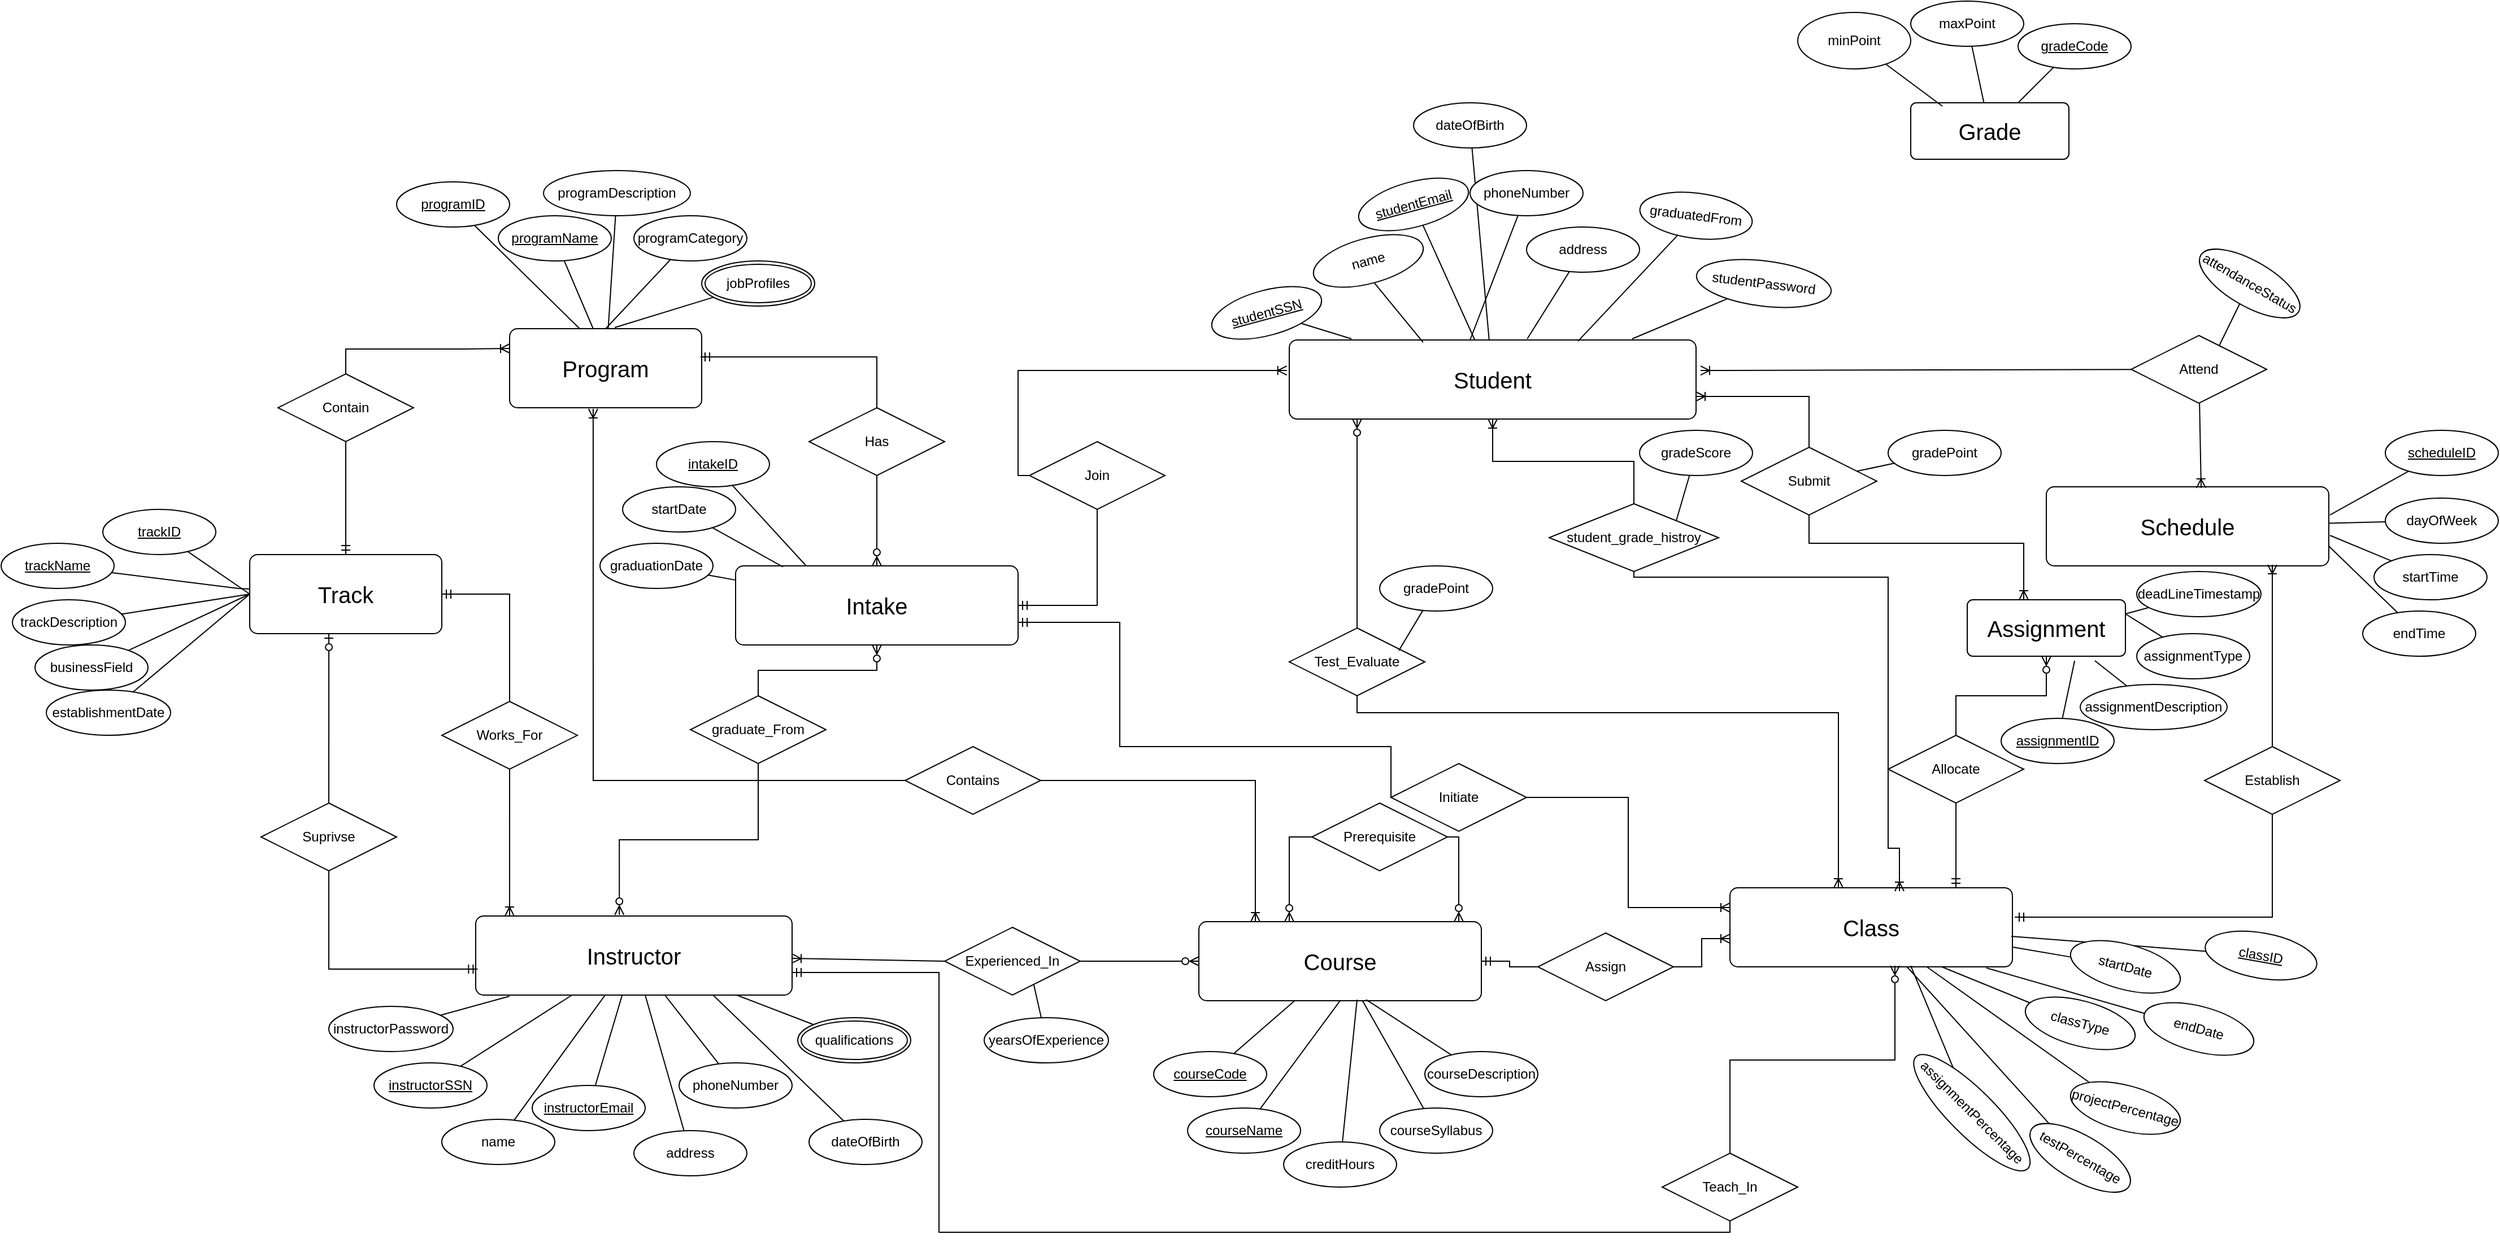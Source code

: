<mxfile version="23.0.2" type="device">
  <diagram name="Page-1" id="gCLiGtrC-dG6p1pqQanA">
    <mxGraphModel dx="1707" dy="1641" grid="1" gridSize="10" guides="1" tooltips="1" connect="1" arrows="1" fold="1" page="1" pageScale="1" pageWidth="827" pageHeight="1169" math="0" shadow="0">
      <root>
        <mxCell id="0" />
        <mxCell id="1" parent="0" />
        <mxCell id="qT0dpiHwQ6VjPCAu0W2Q-1" value="&lt;font style=&quot;font-size: 20px;&quot;&gt;Program&lt;/font&gt;" style="rounded=1;arcSize=10;whiteSpace=wrap;html=1;align=center;" parent="1" vertex="1">
          <mxGeometry x="80" y="-590" width="170" height="70" as="geometry" />
        </mxCell>
        <mxCell id="qT0dpiHwQ6VjPCAu0W2Q-2" value="&lt;font style=&quot;font-size: 20px;&quot;&gt;Track&lt;/font&gt;" style="rounded=1;arcSize=10;whiteSpace=wrap;html=1;align=center;" parent="1" vertex="1">
          <mxGeometry x="-150" y="-390" width="170" height="70" as="geometry" />
        </mxCell>
        <mxCell id="qT0dpiHwQ6VjPCAu0W2Q-16" style="rounded=0;orthogonalLoop=1;jettySize=auto;html=1;entryX=0;entryY=0.5;entryDx=0;entryDy=0;endArrow=none;endFill=0;" parent="1" source="qT0dpiHwQ6VjPCAu0W2Q-15" target="qT0dpiHwQ6VjPCAu0W2Q-2" edge="1">
          <mxGeometry relative="1" as="geometry" />
        </mxCell>
        <mxCell id="qT0dpiHwQ6VjPCAu0W2Q-15" value="trackID" style="ellipse;whiteSpace=wrap;html=1;align=center;fontStyle=4;" parent="1" vertex="1">
          <mxGeometry x="-280" y="-430" width="100" height="40" as="geometry" />
        </mxCell>
        <mxCell id="qT0dpiHwQ6VjPCAu0W2Q-18" value="" style="rounded=0;orthogonalLoop=1;jettySize=auto;html=1;endArrow=none;endFill=0;" parent="1" source="qT0dpiHwQ6VjPCAu0W2Q-17" target="qT0dpiHwQ6VjPCAu0W2Q-2" edge="1">
          <mxGeometry relative="1" as="geometry">
            <Array as="points">
              <mxPoint x="-160" y="-360" />
            </Array>
          </mxGeometry>
        </mxCell>
        <mxCell id="qT0dpiHwQ6VjPCAu0W2Q-17" value="trackName" style="ellipse;whiteSpace=wrap;html=1;align=center;fontStyle=4;" parent="1" vertex="1">
          <mxGeometry x="-370" y="-400" width="100" height="40" as="geometry" />
        </mxCell>
        <mxCell id="qT0dpiHwQ6VjPCAu0W2Q-21" style="rounded=0;orthogonalLoop=1;jettySize=auto;html=1;entryX=0;entryY=0.5;entryDx=0;entryDy=0;endArrow=none;endFill=0;" parent="1" source="qT0dpiHwQ6VjPCAu0W2Q-20" target="qT0dpiHwQ6VjPCAu0W2Q-2" edge="1">
          <mxGeometry relative="1" as="geometry" />
        </mxCell>
        <mxCell id="qT0dpiHwQ6VjPCAu0W2Q-20" value="trackDescription" style="ellipse;whiteSpace=wrap;html=1;align=center;" parent="1" vertex="1">
          <mxGeometry x="-360" y="-350" width="100" height="40" as="geometry" />
        </mxCell>
        <mxCell id="qT0dpiHwQ6VjPCAu0W2Q-25" style="edgeStyle=orthogonalEdgeStyle;rounded=0;orthogonalLoop=1;jettySize=auto;html=1;entryX=0;entryY=0.25;entryDx=0;entryDy=0;endArrow=ERoneToMany;endFill=0;" parent="1" source="qT0dpiHwQ6VjPCAu0W2Q-24" target="qT0dpiHwQ6VjPCAu0W2Q-1" edge="1">
          <mxGeometry relative="1" as="geometry">
            <Array as="points">
              <mxPoint x="-65" y="-572" />
              <mxPoint x="40" y="-572" />
            </Array>
          </mxGeometry>
        </mxCell>
        <mxCell id="qT0dpiHwQ6VjPCAu0W2Q-27" style="edgeStyle=orthogonalEdgeStyle;rounded=0;orthogonalLoop=1;jettySize=auto;html=1;entryX=0.5;entryY=0;entryDx=0;entryDy=0;endArrow=ERmandOne;endFill=0;" parent="1" source="qT0dpiHwQ6VjPCAu0W2Q-24" target="qT0dpiHwQ6VjPCAu0W2Q-2" edge="1">
          <mxGeometry relative="1" as="geometry">
            <mxPoint x="-60" y="-400" as="targetPoint" />
          </mxGeometry>
        </mxCell>
        <mxCell id="qT0dpiHwQ6VjPCAu0W2Q-24" value="Contain" style="shape=rhombus;perimeter=rhombusPerimeter;whiteSpace=wrap;html=1;align=center;" parent="1" vertex="1">
          <mxGeometry x="-125" y="-550" width="120" height="60" as="geometry" />
        </mxCell>
        <mxCell id="jqrT2KOwgC5lnNY_3PT0-52" style="edgeStyle=orthogonalEdgeStyle;rounded=0;orthogonalLoop=1;jettySize=auto;html=1;entryX=0;entryY=0.5;entryDx=0;entryDy=0;endArrow=none;endFill=0;startArrow=ERmandOne;startFill=0;" parent="1" source="qT0dpiHwQ6VjPCAu0W2Q-28" target="jqrT2KOwgC5lnNY_3PT0-45" edge="1">
          <mxGeometry relative="1" as="geometry">
            <Array as="points">
              <mxPoint x="620" y="-330" />
              <mxPoint x="620" y="-220" />
              <mxPoint x="860" y="-220" />
            </Array>
          </mxGeometry>
        </mxCell>
        <mxCell id="qT0dpiHwQ6VjPCAu0W2Q-28" value="&lt;font style=&quot;font-size: 20px;&quot;&gt;Intake&lt;/font&gt;" style="rounded=1;arcSize=10;whiteSpace=wrap;html=1;align=center;" parent="1" vertex="1">
          <mxGeometry x="280" y="-380" width="250" height="70" as="geometry" />
        </mxCell>
        <mxCell id="qT0dpiHwQ6VjPCAu0W2Q-30" style="rounded=0;orthogonalLoop=1;jettySize=auto;html=1;entryX=0;entryY=0.5;entryDx=0;entryDy=0;endArrow=none;endFill=0;" parent="1" source="qT0dpiHwQ6VjPCAu0W2Q-29" target="qT0dpiHwQ6VjPCAu0W2Q-2" edge="1">
          <mxGeometry relative="1" as="geometry" />
        </mxCell>
        <mxCell id="qT0dpiHwQ6VjPCAu0W2Q-29" value="businessField" style="ellipse;whiteSpace=wrap;html=1;align=center;" parent="1" vertex="1">
          <mxGeometry x="-340" y="-310" width="100" height="40" as="geometry" />
        </mxCell>
        <mxCell id="qT0dpiHwQ6VjPCAu0W2Q-31" value="programID" style="ellipse;whiteSpace=wrap;html=1;align=center;fontStyle=4;" parent="1" vertex="1">
          <mxGeometry x="-20" y="-720" width="100" height="40" as="geometry" />
        </mxCell>
        <mxCell id="qT0dpiHwQ6VjPCAu0W2Q-32" style="rounded=0;orthogonalLoop=1;jettySize=auto;html=1;entryX=0.365;entryY=0;entryDx=0;entryDy=0;entryPerimeter=0;endArrow=none;endFill=0;" parent="1" source="qT0dpiHwQ6VjPCAu0W2Q-31" target="qT0dpiHwQ6VjPCAu0W2Q-1" edge="1">
          <mxGeometry relative="1" as="geometry" />
        </mxCell>
        <mxCell id="qT0dpiHwQ6VjPCAu0W2Q-33" value="programName" style="ellipse;whiteSpace=wrap;html=1;align=center;fontStyle=4;" parent="1" vertex="1">
          <mxGeometry x="70" y="-690" width="100" height="40" as="geometry" />
        </mxCell>
        <mxCell id="qT0dpiHwQ6VjPCAu0W2Q-34" style="rounded=0;orthogonalLoop=1;jettySize=auto;html=1;entryX=0.435;entryY=0;entryDx=0;entryDy=0;entryPerimeter=0;endArrow=none;endFill=0;" parent="1" source="qT0dpiHwQ6VjPCAu0W2Q-33" target="qT0dpiHwQ6VjPCAu0W2Q-1" edge="1">
          <mxGeometry relative="1" as="geometry" />
        </mxCell>
        <mxCell id="qT0dpiHwQ6VjPCAu0W2Q-39" value="" style="rounded=0;orthogonalLoop=1;jettySize=auto;html=1;endArrow=none;endFill=0;" parent="1" source="qT0dpiHwQ6VjPCAu0W2Q-35" target="qT0dpiHwQ6VjPCAu0W2Q-1" edge="1">
          <mxGeometry relative="1" as="geometry" />
        </mxCell>
        <mxCell id="qT0dpiHwQ6VjPCAu0W2Q-35" value="programDescription" style="ellipse;whiteSpace=wrap;html=1;align=center;" parent="1" vertex="1">
          <mxGeometry x="110" y="-730" width="130" height="40" as="geometry" />
        </mxCell>
        <mxCell id="qT0dpiHwQ6VjPCAu0W2Q-38" style="rounded=0;orthogonalLoop=1;jettySize=auto;html=1;endArrow=none;endFill=0;entryX=0.547;entryY=-0.014;entryDx=0;entryDy=0;entryPerimeter=0;" parent="1" source="qT0dpiHwQ6VjPCAu0W2Q-37" target="qT0dpiHwQ6VjPCAu0W2Q-1" edge="1">
          <mxGeometry relative="1" as="geometry">
            <mxPoint x="210" y="-600" as="targetPoint" />
          </mxGeometry>
        </mxCell>
        <mxCell id="qT0dpiHwQ6VjPCAu0W2Q-37" value="jobProfiles" style="ellipse;shape=doubleEllipse;margin=3;whiteSpace=wrap;html=1;align=center;" parent="1" vertex="1">
          <mxGeometry x="250" y="-650" width="100" height="40" as="geometry" />
        </mxCell>
        <mxCell id="qT0dpiHwQ6VjPCAu0W2Q-42" value="" style="edgeStyle=orthogonalEdgeStyle;rounded=0;orthogonalLoop=1;jettySize=auto;html=1;endArrow=ERzeroToMany;endFill=0;" parent="1" source="qT0dpiHwQ6VjPCAu0W2Q-41" target="qT0dpiHwQ6VjPCAu0W2Q-28" edge="1">
          <mxGeometry relative="1" as="geometry" />
        </mxCell>
        <mxCell id="qT0dpiHwQ6VjPCAu0W2Q-41" value="Has" style="shape=rhombus;perimeter=rhombusPerimeter;whiteSpace=wrap;html=1;align=center;" parent="1" vertex="1">
          <mxGeometry x="345" y="-520" width="120" height="60" as="geometry" />
        </mxCell>
        <mxCell id="qT0dpiHwQ6VjPCAu0W2Q-43" style="edgeStyle=orthogonalEdgeStyle;rounded=0;orthogonalLoop=1;jettySize=auto;html=1;entryX=0.994;entryY=0.357;entryDx=0;entryDy=0;entryPerimeter=0;endArrow=ERmandOne;endFill=0;" parent="1" source="qT0dpiHwQ6VjPCAu0W2Q-41" target="qT0dpiHwQ6VjPCAu0W2Q-1" edge="1">
          <mxGeometry relative="1" as="geometry">
            <Array as="points">
              <mxPoint x="405" y="-565" />
            </Array>
          </mxGeometry>
        </mxCell>
        <mxCell id="qT0dpiHwQ6VjPCAu0W2Q-46" style="rounded=0;orthogonalLoop=1;jettySize=auto;html=1;entryX=0.25;entryY=0;entryDx=0;entryDy=0;endArrow=none;endFill=0;" parent="1" source="qT0dpiHwQ6VjPCAu0W2Q-44" target="qT0dpiHwQ6VjPCAu0W2Q-28" edge="1">
          <mxGeometry relative="1" as="geometry" />
        </mxCell>
        <mxCell id="qT0dpiHwQ6VjPCAu0W2Q-44" value="intakeID" style="ellipse;whiteSpace=wrap;html=1;align=center;fontStyle=4;" parent="1" vertex="1">
          <mxGeometry x="210" y="-490" width="100" height="40" as="geometry" />
        </mxCell>
        <mxCell id="qT0dpiHwQ6VjPCAu0W2Q-48" style="rounded=0;orthogonalLoop=1;jettySize=auto;html=1;entryX=0;entryY=0.5;entryDx=0;entryDy=0;endArrow=none;endFill=0;" parent="1" source="qT0dpiHwQ6VjPCAu0W2Q-47" target="qT0dpiHwQ6VjPCAu0W2Q-2" edge="1">
          <mxGeometry relative="1" as="geometry" />
        </mxCell>
        <mxCell id="qT0dpiHwQ6VjPCAu0W2Q-47" value="establishmentDate" style="ellipse;whiteSpace=wrap;html=1;align=center;" parent="1" vertex="1">
          <mxGeometry x="-330" y="-270" width="110" height="40" as="geometry" />
        </mxCell>
        <mxCell id="qT0dpiHwQ6VjPCAu0W2Q-52" style="rounded=0;orthogonalLoop=1;jettySize=auto;html=1;entryX=0.168;entryY=0.014;entryDx=0;entryDy=0;endArrow=none;endFill=0;entryPerimeter=0;" parent="1" source="qT0dpiHwQ6VjPCAu0W2Q-51" target="qT0dpiHwQ6VjPCAu0W2Q-28" edge="1">
          <mxGeometry relative="1" as="geometry" />
        </mxCell>
        <mxCell id="qT0dpiHwQ6VjPCAu0W2Q-51" value="startDate" style="ellipse;whiteSpace=wrap;html=1;align=center;" parent="1" vertex="1">
          <mxGeometry x="180" y="-450" width="100" height="40" as="geometry" />
        </mxCell>
        <mxCell id="jqrT2KOwgC5lnNY_3PT0-99" style="edgeStyle=orthogonalEdgeStyle;rounded=0;orthogonalLoop=1;jettySize=auto;html=1;exitX=0.5;exitY=1;exitDx=0;exitDy=0;endArrow=ERoneToMany;endFill=0;" parent="1" source="jqrT2KOwgC5lnNY_3PT0-100" edge="1">
          <mxGeometry relative="1" as="geometry">
            <mxPoint x="1270" y="-429.98" as="sourcePoint" />
            <mxPoint x="1420" y="-350" as="targetPoint" />
            <Array as="points">
              <mxPoint x="1230" y="-400" />
              <mxPoint x="1420" y="-400" />
            </Array>
          </mxGeometry>
        </mxCell>
        <mxCell id="cUoe-X10xUlnaE-VZoVE-8" style="edgeStyle=orthogonalEdgeStyle;rounded=0;orthogonalLoop=1;jettySize=auto;html=1;entryX=0.5;entryY=0;entryDx=0;entryDy=0;endArrow=none;endFill=0;startArrow=ERoneToMany;startFill=0;" parent="1" source="qT0dpiHwQ6VjPCAu0W2Q-54" target="cUoe-X10xUlnaE-VZoVE-7" edge="1">
          <mxGeometry relative="1" as="geometry" />
        </mxCell>
        <mxCell id="qT0dpiHwQ6VjPCAu0W2Q-54" value="&lt;font style=&quot;font-size: 20px;&quot;&gt;Student&lt;/font&gt;" style="rounded=1;arcSize=10;whiteSpace=wrap;html=1;align=center;" parent="1" vertex="1">
          <mxGeometry x="770" y="-580" width="360" height="70" as="geometry" />
        </mxCell>
        <mxCell id="qT0dpiHwQ6VjPCAu0W2Q-61" style="edgeStyle=orthogonalEdgeStyle;rounded=0;orthogonalLoop=1;jettySize=auto;html=1;entryX=1;entryY=0.5;entryDx=0;entryDy=0;endArrow=ERmandOne;endFill=0;" parent="1" source="qT0dpiHwQ6VjPCAu0W2Q-57" target="qT0dpiHwQ6VjPCAu0W2Q-28" edge="1">
          <mxGeometry relative="1" as="geometry">
            <Array as="points">
              <mxPoint x="530" y="-345" />
            </Array>
          </mxGeometry>
        </mxCell>
        <mxCell id="qT0dpiHwQ6VjPCAu0W2Q-57" value="Join" style="shape=rhombus;perimeter=rhombusPerimeter;whiteSpace=wrap;html=1;align=center;" parent="1" vertex="1">
          <mxGeometry x="540" y="-490" width="120" height="60" as="geometry" />
        </mxCell>
        <mxCell id="qT0dpiHwQ6VjPCAu0W2Q-60" style="edgeStyle=orthogonalEdgeStyle;rounded=0;orthogonalLoop=1;jettySize=auto;html=1;entryX=-0.006;entryY=0.386;entryDx=0;entryDy=0;entryPerimeter=0;endArrow=ERoneToMany;endFill=0;" parent="1" source="qT0dpiHwQ6VjPCAu0W2Q-57" target="qT0dpiHwQ6VjPCAu0W2Q-54" edge="1">
          <mxGeometry relative="1" as="geometry">
            <Array as="points">
              <mxPoint x="530" y="-553" />
            </Array>
          </mxGeometry>
        </mxCell>
        <mxCell id="qT0dpiHwQ6VjPCAu0W2Q-76" style="rounded=0;orthogonalLoop=1;jettySize=auto;html=1;endArrow=none;endFill=0;" parent="1" source="qT0dpiHwQ6VjPCAu0W2Q-63" target="qT0dpiHwQ6VjPCAu0W2Q-54" edge="1">
          <mxGeometry relative="1" as="geometry" />
        </mxCell>
        <mxCell id="qT0dpiHwQ6VjPCAu0W2Q-63" value="studentEmail" style="ellipse;whiteSpace=wrap;html=1;align=center;fontStyle=4;rotation=-15;" parent="1" vertex="1">
          <mxGeometry x="830" y="-720" width="100" height="40" as="geometry" />
        </mxCell>
        <mxCell id="qT0dpiHwQ6VjPCAu0W2Q-77" style="rounded=0;orthogonalLoop=1;jettySize=auto;html=1;endArrow=none;endFill=0;" parent="1" source="qT0dpiHwQ6VjPCAu0W2Q-65" target="qT0dpiHwQ6VjPCAu0W2Q-54" edge="1">
          <mxGeometry relative="1" as="geometry" />
        </mxCell>
        <mxCell id="qT0dpiHwQ6VjPCAu0W2Q-65" value="dateOfBirth" style="ellipse;whiteSpace=wrap;html=1;align=center;rotation=0;" parent="1" vertex="1">
          <mxGeometry x="880" y="-790" width="100" height="40" as="geometry" />
        </mxCell>
        <mxCell id="qT0dpiHwQ6VjPCAu0W2Q-68" value="graduatedFrom" style="ellipse;whiteSpace=wrap;html=1;align=center;rotation=7;" parent="1" vertex="1">
          <mxGeometry x="1080" y="-710" width="100" height="40" as="geometry" />
        </mxCell>
        <mxCell id="qT0dpiHwQ6VjPCAu0W2Q-78" style="rounded=0;orthogonalLoop=1;jettySize=auto;html=1;endArrow=none;endFill=0;" parent="1" source="qT0dpiHwQ6VjPCAu0W2Q-69" target="qT0dpiHwQ6VjPCAu0W2Q-54" edge="1">
          <mxGeometry relative="1" as="geometry">
            <Array as="points">
              <mxPoint x="930" y="-580" />
            </Array>
          </mxGeometry>
        </mxCell>
        <mxCell id="qT0dpiHwQ6VjPCAu0W2Q-69" value="phoneNumber" style="ellipse;whiteSpace=wrap;html=1;align=center;rotation=0;" parent="1" vertex="1">
          <mxGeometry x="930" y="-730" width="100" height="40" as="geometry" />
        </mxCell>
        <mxCell id="qT0dpiHwQ6VjPCAu0W2Q-71" value="" style="rounded=0;orthogonalLoop=1;jettySize=auto;html=1;endArrow=none;endFill=0;entryX=0.153;entryY=-0.014;entryDx=0;entryDy=0;entryPerimeter=0;" parent="1" source="qT0dpiHwQ6VjPCAu0W2Q-70" target="qT0dpiHwQ6VjPCAu0W2Q-54" edge="1">
          <mxGeometry relative="1" as="geometry" />
        </mxCell>
        <mxCell id="qT0dpiHwQ6VjPCAu0W2Q-70" value="studentSSN" style="ellipse;whiteSpace=wrap;html=1;align=center;fontStyle=4;rotation=-15;" parent="1" vertex="1">
          <mxGeometry x="700" y="-624" width="100" height="40" as="geometry" />
        </mxCell>
        <mxCell id="qT0dpiHwQ6VjPCAu0W2Q-74" style="rounded=0;orthogonalLoop=1;jettySize=auto;html=1;entryX=0.329;entryY=0.029;entryDx=0;entryDy=0;entryPerimeter=0;endArrow=none;endFill=0;exitX=0.5;exitY=1;exitDx=0;exitDy=0;" parent="1" source="qT0dpiHwQ6VjPCAu0W2Q-83" target="qT0dpiHwQ6VjPCAu0W2Q-54" edge="1">
          <mxGeometry relative="1" as="geometry">
            <mxPoint x="553.796" y="-713.33" as="sourcePoint" />
          </mxGeometry>
        </mxCell>
        <mxCell id="qT0dpiHwQ6VjPCAu0W2Q-79" style="rounded=0;orthogonalLoop=1;jettySize=auto;html=1;entryX=0.71;entryY=0.014;entryDx=0;entryDy=0;entryPerimeter=0;endArrow=none;endFill=0;" parent="1" source="qT0dpiHwQ6VjPCAu0W2Q-68" target="qT0dpiHwQ6VjPCAu0W2Q-54" edge="1">
          <mxGeometry relative="1" as="geometry" />
        </mxCell>
        <mxCell id="qT0dpiHwQ6VjPCAu0W2Q-80" value="address" style="ellipse;whiteSpace=wrap;html=1;align=center;rotation=0;" parent="1" vertex="1">
          <mxGeometry x="980" y="-680" width="100" height="40" as="geometry" />
        </mxCell>
        <mxCell id="qT0dpiHwQ6VjPCAu0W2Q-81" style="rounded=0;orthogonalLoop=1;jettySize=auto;html=1;entryX=0.585;entryY=-0.014;entryDx=0;entryDy=0;endArrow=none;endFill=0;entryPerimeter=0;" parent="1" source="qT0dpiHwQ6VjPCAu0W2Q-80" target="qT0dpiHwQ6VjPCAu0W2Q-54" edge="1">
          <mxGeometry relative="1" as="geometry" />
        </mxCell>
        <mxCell id="qT0dpiHwQ6VjPCAu0W2Q-83" value="name" style="ellipse;whiteSpace=wrap;html=1;align=center;rotation=-15;" parent="1" vertex="1">
          <mxGeometry x="790" y="-670" width="100" height="40" as="geometry" />
        </mxCell>
        <mxCell id="jqrT2KOwgC5lnNY_3PT0-93" style="edgeStyle=orthogonalEdgeStyle;rounded=0;orthogonalLoop=1;jettySize=auto;html=1;endArrow=none;endFill=0;startArrow=ERmandOne;startFill=0;" parent="1" source="qT0dpiHwQ6VjPCAu0W2Q-95" target="jqrT2KOwgC5lnNY_3PT0-47" edge="1">
          <mxGeometry relative="1" as="geometry">
            <Array as="points">
              <mxPoint x="460" y="-20" />
              <mxPoint x="460" y="210" />
              <mxPoint x="1160" y="210" />
            </Array>
          </mxGeometry>
        </mxCell>
        <mxCell id="qT0dpiHwQ6VjPCAu0W2Q-95" value="&lt;font style=&quot;font-size: 20px;&quot;&gt;Instructor&lt;/font&gt;" style="rounded=1;arcSize=10;whiteSpace=wrap;html=1;align=center;" parent="1" vertex="1">
          <mxGeometry x="50" y="-70" width="280" height="70" as="geometry" />
        </mxCell>
        <mxCell id="qT0dpiHwQ6VjPCAu0W2Q-96" value="Suprivse" style="shape=rhombus;perimeter=rhombusPerimeter;whiteSpace=wrap;html=1;align=center;" parent="1" vertex="1">
          <mxGeometry x="-140" y="-170" width="120" height="60" as="geometry" />
        </mxCell>
        <mxCell id="qT0dpiHwQ6VjPCAu0W2Q-97" style="edgeStyle=orthogonalEdgeStyle;rounded=0;orthogonalLoop=1;jettySize=auto;html=1;entryX=0.006;entryY=0.671;entryDx=0;entryDy=0;entryPerimeter=0;endArrow=ERmandOne;endFill=0;" parent="1" source="qT0dpiHwQ6VjPCAu0W2Q-96" target="qT0dpiHwQ6VjPCAu0W2Q-95" edge="1">
          <mxGeometry relative="1" as="geometry">
            <Array as="points">
              <mxPoint x="-80" y="-23" />
            </Array>
          </mxGeometry>
        </mxCell>
        <mxCell id="qT0dpiHwQ6VjPCAu0W2Q-98" style="rounded=0;orthogonalLoop=1;jettySize=auto;html=1;entryX=0.412;entryY=1;entryDx=0;entryDy=0;entryPerimeter=0;endArrow=ERzeroToOne;endFill=0;" parent="1" source="qT0dpiHwQ6VjPCAu0W2Q-96" target="qT0dpiHwQ6VjPCAu0W2Q-2" edge="1">
          <mxGeometry relative="1" as="geometry" />
        </mxCell>
        <mxCell id="qT0dpiHwQ6VjPCAu0W2Q-106" style="edgeStyle=orthogonalEdgeStyle;rounded=0;orthogonalLoop=1;jettySize=auto;html=1;entryX=1;entryY=0.5;entryDx=0;entryDy=0;endArrow=ERmandOne;endFill=0;" parent="1" source="qT0dpiHwQ6VjPCAu0W2Q-99" target="qT0dpiHwQ6VjPCAu0W2Q-2" edge="1">
          <mxGeometry relative="1" as="geometry" />
        </mxCell>
        <mxCell id="jqrT2KOwgC5lnNY_3PT0-26" style="rounded=0;orthogonalLoop=1;jettySize=auto;html=1;exitX=0.5;exitY=1;exitDx=0;exitDy=0;entryX=0.107;entryY=0;entryDx=0;entryDy=0;entryPerimeter=0;endArrow=ERoneToMany;endFill=0;" parent="1" source="qT0dpiHwQ6VjPCAu0W2Q-99" target="qT0dpiHwQ6VjPCAu0W2Q-95" edge="1">
          <mxGeometry relative="1" as="geometry" />
        </mxCell>
        <mxCell id="qT0dpiHwQ6VjPCAu0W2Q-99" value="Works_For" style="shape=rhombus;perimeter=rhombusPerimeter;whiteSpace=wrap;html=1;align=center;" parent="1" vertex="1">
          <mxGeometry x="20" y="-260" width="120" height="60" as="geometry" />
        </mxCell>
        <mxCell id="qT0dpiHwQ6VjPCAu0W2Q-100" value="studentPassword&lt;br&gt;" style="ellipse;whiteSpace=wrap;html=1;align=center;rotation=7;" parent="1" vertex="1">
          <mxGeometry x="1130" y="-650" width="120" height="40" as="geometry" />
        </mxCell>
        <mxCell id="qT0dpiHwQ6VjPCAu0W2Q-101" style="rounded=0;orthogonalLoop=1;jettySize=auto;html=1;entryX=0.843;entryY=-0.014;entryDx=0;entryDy=0;endArrow=none;endFill=0;entryPerimeter=0;" parent="1" source="qT0dpiHwQ6VjPCAu0W2Q-100" target="qT0dpiHwQ6VjPCAu0W2Q-54" edge="1">
          <mxGeometry relative="1" as="geometry">
            <mxPoint x="860" y="-580" as="targetPoint" />
          </mxGeometry>
        </mxCell>
        <mxCell id="qT0dpiHwQ6VjPCAu0W2Q-111" style="rounded=0;orthogonalLoop=1;jettySize=auto;html=1;endArrow=none;endFill=0;" parent="1" source="qT0dpiHwQ6VjPCAu0W2Q-110" target="qT0dpiHwQ6VjPCAu0W2Q-28" edge="1">
          <mxGeometry relative="1" as="geometry" />
        </mxCell>
        <mxCell id="qT0dpiHwQ6VjPCAu0W2Q-110" value="graduationDate" style="ellipse;whiteSpace=wrap;html=1;align=center;" parent="1" vertex="1">
          <mxGeometry x="160" y="-400" width="100" height="40" as="geometry" />
        </mxCell>
        <mxCell id="jqrT2KOwgC5lnNY_3PT0-3" style="rounded=0;orthogonalLoop=1;jettySize=auto;html=1;endArrow=none;endFill=0;" parent="1" source="qT0dpiHwQ6VjPCAu0W2Q-112" target="qT0dpiHwQ6VjPCAu0W2Q-95" edge="1">
          <mxGeometry relative="1" as="geometry" />
        </mxCell>
        <mxCell id="qT0dpiHwQ6VjPCAu0W2Q-112" value="instructorSSN" style="ellipse;whiteSpace=wrap;html=1;align=center;fontStyle=4;" parent="1" vertex="1">
          <mxGeometry x="-40" y="60" width="100" height="40" as="geometry" />
        </mxCell>
        <mxCell id="jqrT2KOwgC5lnNY_3PT0-5" style="rounded=0;orthogonalLoop=1;jettySize=auto;html=1;endArrow=none;endFill=0;" parent="1" source="qT0dpiHwQ6VjPCAu0W2Q-114" target="qT0dpiHwQ6VjPCAu0W2Q-95" edge="1">
          <mxGeometry relative="1" as="geometry" />
        </mxCell>
        <mxCell id="qT0dpiHwQ6VjPCAu0W2Q-114" value="instructorEmail" style="ellipse;whiteSpace=wrap;html=1;align=center;fontStyle=4;" parent="1" vertex="1">
          <mxGeometry x="100" y="80" width="100" height="40" as="geometry" />
        </mxCell>
        <mxCell id="jqrT2KOwgC5lnNY_3PT0-4" style="rounded=0;orthogonalLoop=1;jettySize=auto;html=1;startArrow=none;startFill=0;endArrow=none;endFill=0;" parent="1" source="qT0dpiHwQ6VjPCAu0W2Q-115" target="qT0dpiHwQ6VjPCAu0W2Q-95" edge="1">
          <mxGeometry relative="1" as="geometry" />
        </mxCell>
        <mxCell id="qT0dpiHwQ6VjPCAu0W2Q-115" value="name" style="ellipse;whiteSpace=wrap;html=1;align=center;" parent="1" vertex="1">
          <mxGeometry x="20" y="110" width="100" height="40" as="geometry" />
        </mxCell>
        <mxCell id="jqrT2KOwgC5lnNY_3PT0-8" style="rounded=0;orthogonalLoop=1;jettySize=auto;html=1;entryX=0.75;entryY=1;entryDx=0;entryDy=0;endArrow=none;endFill=0;" parent="1" source="qT0dpiHwQ6VjPCAu0W2Q-116" target="qT0dpiHwQ6VjPCAu0W2Q-95" edge="1">
          <mxGeometry relative="1" as="geometry" />
        </mxCell>
        <mxCell id="qT0dpiHwQ6VjPCAu0W2Q-116" value="dateOfBirth" style="ellipse;whiteSpace=wrap;html=1;align=center;rotation=0;" parent="1" vertex="1">
          <mxGeometry x="345" y="110" width="100" height="40" as="geometry" />
        </mxCell>
        <mxCell id="jqrT2KOwgC5lnNY_3PT0-7" style="rounded=0;orthogonalLoop=1;jettySize=auto;html=1;endArrow=none;endFill=0;" parent="1" source="qT0dpiHwQ6VjPCAu0W2Q-117" target="qT0dpiHwQ6VjPCAu0W2Q-95" edge="1">
          <mxGeometry relative="1" as="geometry" />
        </mxCell>
        <mxCell id="qT0dpiHwQ6VjPCAu0W2Q-117" value="phoneNumber" style="ellipse;whiteSpace=wrap;html=1;align=center;rotation=0;" parent="1" vertex="1">
          <mxGeometry x="230" y="60" width="100" height="40" as="geometry" />
        </mxCell>
        <mxCell id="jqrT2KOwgC5lnNY_3PT0-6" style="rounded=0;orthogonalLoop=1;jettySize=auto;html=1;endArrow=none;endFill=0;" parent="1" source="qT0dpiHwQ6VjPCAu0W2Q-119" target="qT0dpiHwQ6VjPCAu0W2Q-95" edge="1">
          <mxGeometry relative="1" as="geometry" />
        </mxCell>
        <mxCell id="qT0dpiHwQ6VjPCAu0W2Q-119" value="address" style="ellipse;whiteSpace=wrap;html=1;align=center;rotation=0;" parent="1" vertex="1">
          <mxGeometry x="190" y="120" width="100" height="40" as="geometry" />
        </mxCell>
        <mxCell id="jqrT2KOwgC5lnNY_3PT0-1" value="yearsOfExperience" style="ellipse;whiteSpace=wrap;html=1;align=center;rotation=0;" parent="1" vertex="1">
          <mxGeometry x="500" y="20" width="110" height="40" as="geometry" />
        </mxCell>
        <mxCell id="jqrT2KOwgC5lnNY_3PT0-9" style="rounded=0;orthogonalLoop=1;jettySize=auto;html=1;entryX=0.658;entryY=0.85;entryDx=0;entryDy=0;entryPerimeter=0;endArrow=none;endFill=0;" parent="1" source="jqrT2KOwgC5lnNY_3PT0-1" target="jqrT2KOwgC5lnNY_3PT0-23" edge="1">
          <mxGeometry relative="1" as="geometry">
            <Array as="points" />
          </mxGeometry>
        </mxCell>
        <mxCell id="jqrT2KOwgC5lnNY_3PT0-91" style="edgeStyle=orthogonalEdgeStyle;rounded=0;orthogonalLoop=1;jettySize=auto;html=1;entryX=0;entryY=0.5;entryDx=0;entryDy=0;endArrow=none;endFill=0;startArrow=ERmandOne;startFill=0;" parent="1" source="jqrT2KOwgC5lnNY_3PT0-22" target="jqrT2KOwgC5lnNY_3PT0-46" edge="1">
          <mxGeometry relative="1" as="geometry" />
        </mxCell>
        <mxCell id="jqrT2KOwgC5lnNY_3PT0-136" style="edgeStyle=orthogonalEdgeStyle;rounded=0;orthogonalLoop=1;jettySize=auto;html=1;entryX=1;entryY=0.5;entryDx=0;entryDy=0;endArrow=none;endFill=0;startArrow=ERzeroToMany;startFill=0;" parent="1" source="jqrT2KOwgC5lnNY_3PT0-22" target="jqrT2KOwgC5lnNY_3PT0-130" edge="1">
          <mxGeometry relative="1" as="geometry">
            <Array as="points">
              <mxPoint x="920" y="-140" />
            </Array>
          </mxGeometry>
        </mxCell>
        <mxCell id="jqrT2KOwgC5lnNY_3PT0-22" value="&lt;font style=&quot;font-size: 20px;&quot;&gt;Course&lt;/font&gt;" style="rounded=1;arcSize=10;whiteSpace=wrap;html=1;align=center;" parent="1" vertex="1">
          <mxGeometry x="690" y="-65" width="250" height="70" as="geometry" />
        </mxCell>
        <mxCell id="jqrT2KOwgC5lnNY_3PT0-25" style="rounded=0;orthogonalLoop=1;jettySize=auto;html=1;entryX=0;entryY=0.5;entryDx=0;entryDy=0;endArrow=ERzeroToMany;endFill=0;" parent="1" source="jqrT2KOwgC5lnNY_3PT0-23" target="jqrT2KOwgC5lnNY_3PT0-22" edge="1">
          <mxGeometry relative="1" as="geometry" />
        </mxCell>
        <mxCell id="jqrT2KOwgC5lnNY_3PT0-23" value="Experienced_In" style="shape=rhombus;perimeter=rhombusPerimeter;whiteSpace=wrap;html=1;align=center;" parent="1" vertex="1">
          <mxGeometry x="465" y="-60" width="120" height="60" as="geometry" />
        </mxCell>
        <mxCell id="jqrT2KOwgC5lnNY_3PT0-24" style="rounded=0;orthogonalLoop=1;jettySize=auto;html=1;entryX=0;entryY=0.5;entryDx=0;entryDy=0;endArrow=none;endFill=0;startArrow=ERoneToMany;startFill=0;" parent="1" source="qT0dpiHwQ6VjPCAu0W2Q-95" target="jqrT2KOwgC5lnNY_3PT0-23" edge="1">
          <mxGeometry relative="1" as="geometry" />
        </mxCell>
        <mxCell id="jqrT2KOwgC5lnNY_3PT0-28" style="rounded=0;orthogonalLoop=1;jettySize=auto;html=1;endArrow=none;endFill=0;" parent="1" source="jqrT2KOwgC5lnNY_3PT0-27" target="qT0dpiHwQ6VjPCAu0W2Q-95" edge="1">
          <mxGeometry relative="1" as="geometry" />
        </mxCell>
        <mxCell id="jqrT2KOwgC5lnNY_3PT0-27" value="qualifications" style="ellipse;shape=doubleEllipse;margin=3;whiteSpace=wrap;html=1;align=center;" parent="1" vertex="1">
          <mxGeometry x="335" y="20" width="100" height="40" as="geometry" />
        </mxCell>
        <mxCell id="jqrT2KOwgC5lnNY_3PT0-36" style="rounded=0;orthogonalLoop=1;jettySize=auto;html=1;endArrow=none;endFill=0;" parent="1" source="jqrT2KOwgC5lnNY_3PT0-29" target="jqrT2KOwgC5lnNY_3PT0-22" edge="1">
          <mxGeometry relative="1" as="geometry" />
        </mxCell>
        <mxCell id="jqrT2KOwgC5lnNY_3PT0-29" value="courseCode" style="ellipse;whiteSpace=wrap;html=1;align=center;fontStyle=4;" parent="1" vertex="1">
          <mxGeometry x="650" y="50" width="100" height="40" as="geometry" />
        </mxCell>
        <mxCell id="jqrT2KOwgC5lnNY_3PT0-37" style="rounded=0;orthogonalLoop=1;jettySize=auto;html=1;entryX=0.5;entryY=1;entryDx=0;entryDy=0;endArrow=none;endFill=0;" parent="1" source="jqrT2KOwgC5lnNY_3PT0-30" target="jqrT2KOwgC5lnNY_3PT0-22" edge="1">
          <mxGeometry relative="1" as="geometry" />
        </mxCell>
        <mxCell id="jqrT2KOwgC5lnNY_3PT0-30" value="courseName" style="ellipse;whiteSpace=wrap;html=1;align=center;fontStyle=4;" parent="1" vertex="1">
          <mxGeometry x="680" y="100" width="100" height="40" as="geometry" />
        </mxCell>
        <mxCell id="jqrT2KOwgC5lnNY_3PT0-32" value="creditHours" style="ellipse;whiteSpace=wrap;html=1;align=center;" parent="1" vertex="1">
          <mxGeometry x="765" y="130" width="100" height="40" as="geometry" />
        </mxCell>
        <mxCell id="jqrT2KOwgC5lnNY_3PT0-39" style="rounded=0;orthogonalLoop=1;jettySize=auto;html=1;endArrow=none;endFill=0;" parent="1" source="jqrT2KOwgC5lnNY_3PT0-33" target="jqrT2KOwgC5lnNY_3PT0-22" edge="1">
          <mxGeometry relative="1" as="geometry" />
        </mxCell>
        <mxCell id="jqrT2KOwgC5lnNY_3PT0-33" value="courseSyllabus" style="ellipse;whiteSpace=wrap;html=1;align=center;" parent="1" vertex="1">
          <mxGeometry x="850" y="100" width="100" height="40" as="geometry" />
        </mxCell>
        <mxCell id="jqrT2KOwgC5lnNY_3PT0-34" value="courseDescription" style="ellipse;whiteSpace=wrap;html=1;align=center;" parent="1" vertex="1">
          <mxGeometry x="890" y="50" width="100" height="40" as="geometry" />
        </mxCell>
        <mxCell id="jqrT2KOwgC5lnNY_3PT0-38" style="rounded=0;orthogonalLoop=1;jettySize=auto;html=1;entryX=0.56;entryY=0.986;entryDx=0;entryDy=0;entryPerimeter=0;endArrow=none;endFill=0;" parent="1" source="jqrT2KOwgC5lnNY_3PT0-32" target="jqrT2KOwgC5lnNY_3PT0-22" edge="1">
          <mxGeometry relative="1" as="geometry" />
        </mxCell>
        <mxCell id="jqrT2KOwgC5lnNY_3PT0-40" style="rounded=0;orthogonalLoop=1;jettySize=auto;html=1;entryX=0.592;entryY=0.986;entryDx=0;entryDy=0;entryPerimeter=0;endArrow=none;endFill=0;" parent="1" source="jqrT2KOwgC5lnNY_3PT0-34" target="jqrT2KOwgC5lnNY_3PT0-22" edge="1">
          <mxGeometry relative="1" as="geometry" />
        </mxCell>
        <mxCell id="cAhNPsWoJ3iRB7GT_abN-4" style="rounded=0;orthogonalLoop=1;jettySize=auto;html=1;endArrow=none;endFill=0;" parent="1" source="jqrT2KOwgC5lnNY_3PT0-41" target="cAhNPsWoJ3iRB7GT_abN-3" edge="1">
          <mxGeometry relative="1" as="geometry" />
        </mxCell>
        <mxCell id="jqrT2KOwgC5lnNY_3PT0-41" value="&lt;font style=&quot;font-size: 20px;&quot;&gt;Class&lt;/font&gt;" style="rounded=1;arcSize=10;whiteSpace=wrap;html=1;align=center;" parent="1" vertex="1">
          <mxGeometry x="1160" y="-95" width="250" height="70" as="geometry" />
        </mxCell>
        <mxCell id="jqrT2KOwgC5lnNY_3PT0-43" style="edgeStyle=orthogonalEdgeStyle;rounded=0;orthogonalLoop=1;jettySize=auto;html=1;endArrow=ERoneToMany;endFill=0;" parent="1" source="jqrT2KOwgC5lnNY_3PT0-42" target="jqrT2KOwgC5lnNY_3PT0-22" edge="1">
          <mxGeometry relative="1" as="geometry">
            <Array as="points">
              <mxPoint x="740" y="-190" />
            </Array>
          </mxGeometry>
        </mxCell>
        <mxCell id="jqrT2KOwgC5lnNY_3PT0-42" value="Contains" style="shape=rhombus;perimeter=rhombusPerimeter;whiteSpace=wrap;html=1;align=center;" parent="1" vertex="1">
          <mxGeometry x="430" y="-220" width="120" height="60" as="geometry" />
        </mxCell>
        <mxCell id="jqrT2KOwgC5lnNY_3PT0-44" style="edgeStyle=orthogonalEdgeStyle;rounded=0;orthogonalLoop=1;jettySize=auto;html=1;entryX=0.435;entryY=1.014;entryDx=0;entryDy=0;entryPerimeter=0;endArrow=ERoneToMany;endFill=0;" parent="1" source="jqrT2KOwgC5lnNY_3PT0-42" target="qT0dpiHwQ6VjPCAu0W2Q-1" edge="1">
          <mxGeometry relative="1" as="geometry" />
        </mxCell>
        <mxCell id="jqrT2KOwgC5lnNY_3PT0-53" style="rounded=0;orthogonalLoop=1;jettySize=auto;html=1;entryX=0;entryY=0.25;entryDx=0;entryDy=0;endArrow=ERoneToMany;endFill=0;edgeStyle=orthogonalEdgeStyle;" parent="1" source="jqrT2KOwgC5lnNY_3PT0-45" target="jqrT2KOwgC5lnNY_3PT0-41" edge="1">
          <mxGeometry relative="1" as="geometry" />
        </mxCell>
        <mxCell id="jqrT2KOwgC5lnNY_3PT0-45" value="Initiate" style="shape=rhombus;perimeter=rhombusPerimeter;whiteSpace=wrap;html=1;align=center;" parent="1" vertex="1">
          <mxGeometry x="860" y="-205" width="120" height="60" as="geometry" />
        </mxCell>
        <mxCell id="jqrT2KOwgC5lnNY_3PT0-46" value="Assign" style="shape=rhombus;perimeter=rhombusPerimeter;whiteSpace=wrap;html=1;align=center;" parent="1" vertex="1">
          <mxGeometry x="990" y="-55" width="120" height="60" as="geometry" />
        </mxCell>
        <mxCell id="jqrT2KOwgC5lnNY_3PT0-47" value="Teach_In" style="shape=rhombus;perimeter=rhombusPerimeter;whiteSpace=wrap;html=1;align=center;" parent="1" vertex="1">
          <mxGeometry x="1100" y="140" width="120" height="60" as="geometry" />
        </mxCell>
        <mxCell id="jqrT2KOwgC5lnNY_3PT0-54" value="classID" style="ellipse;whiteSpace=wrap;html=1;align=center;fontStyle=4;rotation=10;" parent="1" vertex="1">
          <mxGeometry x="1580" y="-55" width="100" height="40" as="geometry" />
        </mxCell>
        <mxCell id="jqrT2KOwgC5lnNY_3PT0-55" style="rounded=0;orthogonalLoop=1;jettySize=auto;html=1;entryX=0.996;entryY=0.614;entryDx=0;entryDy=0;entryPerimeter=0;endArrow=none;endFill=0;" parent="1" source="jqrT2KOwgC5lnNY_3PT0-54" target="jqrT2KOwgC5lnNY_3PT0-41" edge="1">
          <mxGeometry relative="1" as="geometry" />
        </mxCell>
        <mxCell id="jqrT2KOwgC5lnNY_3PT0-57" style="rounded=0;orthogonalLoop=1;jettySize=auto;html=1;entryX=1;entryY=0.75;entryDx=0;entryDy=0;endArrow=none;endFill=0;" parent="1" source="jqrT2KOwgC5lnNY_3PT0-56" target="jqrT2KOwgC5lnNY_3PT0-41" edge="1">
          <mxGeometry relative="1" as="geometry" />
        </mxCell>
        <mxCell id="jqrT2KOwgC5lnNY_3PT0-56" value="startDate" style="ellipse;whiteSpace=wrap;html=1;align=center;rotation=15;" parent="1" vertex="1">
          <mxGeometry x="1460" y="-45" width="100" height="40" as="geometry" />
        </mxCell>
        <mxCell id="jqrT2KOwgC5lnNY_3PT0-62" style="rounded=0;orthogonalLoop=1;jettySize=auto;html=1;entryX=0.908;entryY=1.014;entryDx=0;entryDy=0;endArrow=none;endFill=0;entryPerimeter=0;" parent="1" source="jqrT2KOwgC5lnNY_3PT0-58" target="jqrT2KOwgC5lnNY_3PT0-41" edge="1">
          <mxGeometry relative="1" as="geometry">
            <mxPoint x="1200" y="-250" as="targetPoint" />
          </mxGeometry>
        </mxCell>
        <mxCell id="jqrT2KOwgC5lnNY_3PT0-58" value="endDate" style="ellipse;whiteSpace=wrap;html=1;align=center;rotation=15;" parent="1" vertex="1">
          <mxGeometry x="1525" y="10" width="100" height="40" as="geometry" />
        </mxCell>
        <mxCell id="jqrT2KOwgC5lnNY_3PT0-59" value="classType" style="ellipse;whiteSpace=wrap;html=1;align=center;rotation=15;" parent="1" vertex="1">
          <mxGeometry x="1420" y="5" width="100" height="40" as="geometry" />
        </mxCell>
        <mxCell id="jqrT2KOwgC5lnNY_3PT0-64" style="rounded=0;orthogonalLoop=1;jettySize=auto;html=1;endArrow=none;endFill=0;" parent="1" source="jqrT2KOwgC5lnNY_3PT0-60" target="jqrT2KOwgC5lnNY_3PT0-41" edge="1">
          <mxGeometry relative="1" as="geometry" />
        </mxCell>
        <mxCell id="jqrT2KOwgC5lnNY_3PT0-60" value="projectPercentage" style="ellipse;whiteSpace=wrap;html=1;align=center;rotation=15;" parent="1" vertex="1">
          <mxGeometry x="1460" y="80" width="100" height="40" as="geometry" />
        </mxCell>
        <mxCell id="jqrT2KOwgC5lnNY_3PT0-63" style="rounded=0;orthogonalLoop=1;jettySize=auto;html=1;entryX=0.75;entryY=1;entryDx=0;entryDy=0;endArrow=none;endFill=0;" parent="1" source="jqrT2KOwgC5lnNY_3PT0-59" target="jqrT2KOwgC5lnNY_3PT0-41" edge="1">
          <mxGeometry relative="1" as="geometry" />
        </mxCell>
        <mxCell id="jqrT2KOwgC5lnNY_3PT0-66" value="&lt;font style=&quot;font-size: 20px;&quot;&gt;Schedule&lt;/font&gt;" style="rounded=1;arcSize=10;whiteSpace=wrap;html=1;align=center;" parent="1" vertex="1">
          <mxGeometry x="1440" y="-450" width="250" height="70" as="geometry" />
        </mxCell>
        <mxCell id="jqrT2KOwgC5lnNY_3PT0-67" value="Establish" style="shape=rhombus;perimeter=rhombusPerimeter;whiteSpace=wrap;html=1;align=center;" parent="1" vertex="1">
          <mxGeometry x="1580" y="-220" width="120" height="60" as="geometry" />
        </mxCell>
        <mxCell id="jqrT2KOwgC5lnNY_3PT0-69" style="edgeStyle=orthogonalEdgeStyle;rounded=0;orthogonalLoop=1;jettySize=auto;html=1;endArrow=ERmandOne;endFill=0;entryX=1.008;entryY=0.371;entryDx=0;entryDy=0;entryPerimeter=0;" parent="1" source="jqrT2KOwgC5lnNY_3PT0-67" target="jqrT2KOwgC5lnNY_3PT0-41" edge="1">
          <mxGeometry relative="1" as="geometry">
            <mxPoint x="1090" y="-330" as="targetPoint" />
            <Array as="points">
              <mxPoint x="1640" y="-69" />
            </Array>
          </mxGeometry>
        </mxCell>
        <mxCell id="jqrT2KOwgC5lnNY_3PT0-70" value="Attend" style="shape=rhombus;perimeter=rhombusPerimeter;whiteSpace=wrap;html=1;align=center;" parent="1" vertex="1">
          <mxGeometry x="1515" y="-584" width="120" height="60" as="geometry" />
        </mxCell>
        <mxCell id="jqrT2KOwgC5lnNY_3PT0-71" value="scheduleID" style="ellipse;whiteSpace=wrap;html=1;align=center;fontStyle=4;rotation=0;" parent="1" vertex="1">
          <mxGeometry x="1740" y="-500" width="100" height="40" as="geometry" />
        </mxCell>
        <mxCell id="jqrT2KOwgC5lnNY_3PT0-76" style="rounded=0;orthogonalLoop=1;jettySize=auto;html=1;endArrow=none;endFill=0;" parent="1" source="jqrT2KOwgC5lnNY_3PT0-72" target="jqrT2KOwgC5lnNY_3PT0-66" edge="1">
          <mxGeometry relative="1" as="geometry" />
        </mxCell>
        <mxCell id="jqrT2KOwgC5lnNY_3PT0-72" value="dayOfWeek" style="ellipse;whiteSpace=wrap;html=1;align=center;rotation=0;" parent="1" vertex="1">
          <mxGeometry x="1740" y="-440" width="100" height="40" as="geometry" />
        </mxCell>
        <mxCell id="jqrT2KOwgC5lnNY_3PT0-73" value="startTime" style="ellipse;whiteSpace=wrap;html=1;align=center;rotation=0;" parent="1" vertex="1">
          <mxGeometry x="1730" y="-390" width="100" height="40" as="geometry" />
        </mxCell>
        <mxCell id="jqrT2KOwgC5lnNY_3PT0-78" style="rounded=0;orthogonalLoop=1;jettySize=auto;html=1;entryX=1;entryY=0.75;entryDx=0;entryDy=0;endArrow=none;endFill=0;" parent="1" source="jqrT2KOwgC5lnNY_3PT0-74" target="jqrT2KOwgC5lnNY_3PT0-66" edge="1">
          <mxGeometry relative="1" as="geometry" />
        </mxCell>
        <mxCell id="jqrT2KOwgC5lnNY_3PT0-74" value="endTime" style="ellipse;whiteSpace=wrap;html=1;align=center;rotation=0;" parent="1" vertex="1">
          <mxGeometry x="1720" y="-340" width="100" height="40" as="geometry" />
        </mxCell>
        <mxCell id="jqrT2KOwgC5lnNY_3PT0-75" style="rounded=0;orthogonalLoop=1;jettySize=auto;html=1;entryX=1.004;entryY=0.357;entryDx=0;entryDy=0;entryPerimeter=0;endArrow=none;endFill=0;" parent="1" source="jqrT2KOwgC5lnNY_3PT0-71" target="jqrT2KOwgC5lnNY_3PT0-66" edge="1">
          <mxGeometry relative="1" as="geometry" />
        </mxCell>
        <mxCell id="jqrT2KOwgC5lnNY_3PT0-77" style="rounded=0;orthogonalLoop=1;jettySize=auto;html=1;entryX=1.004;entryY=0.614;entryDx=0;entryDy=0;entryPerimeter=0;endArrow=none;endFill=0;" parent="1" source="jqrT2KOwgC5lnNY_3PT0-73" target="jqrT2KOwgC5lnNY_3PT0-66" edge="1">
          <mxGeometry relative="1" as="geometry" />
        </mxCell>
        <mxCell id="jqrT2KOwgC5lnNY_3PT0-80" style="rounded=0;orthogonalLoop=1;jettySize=auto;html=1;endArrow=none;endFill=0;entryX=0.5;entryY=0;entryDx=0;entryDy=0;" parent="1" source="jqrT2KOwgC5lnNY_3PT0-79" target="qT0dpiHwQ6VjPCAu0W2Q-1" edge="1">
          <mxGeometry relative="1" as="geometry" />
        </mxCell>
        <mxCell id="jqrT2KOwgC5lnNY_3PT0-79" value="programCategory" style="ellipse;whiteSpace=wrap;html=1;align=center;" parent="1" vertex="1">
          <mxGeometry x="190" y="-690" width="100" height="40" as="geometry" />
        </mxCell>
        <mxCell id="jqrT2KOwgC5lnNY_3PT0-82" value="" style="edgeStyle=orthogonalEdgeStyle;rounded=0;orthogonalLoop=1;jettySize=auto;html=1;endArrow=ERzeroToMany;endFill=0;" parent="1" source="jqrT2KOwgC5lnNY_3PT0-81" target="qT0dpiHwQ6VjPCAu0W2Q-28" edge="1">
          <mxGeometry relative="1" as="geometry" />
        </mxCell>
        <mxCell id="jqrT2KOwgC5lnNY_3PT0-81" value="graduate_From" style="shape=rhombus;perimeter=rhombusPerimeter;whiteSpace=wrap;html=1;align=center;" parent="1" vertex="1">
          <mxGeometry x="240" y="-265" width="120" height="60" as="geometry" />
        </mxCell>
        <mxCell id="jqrT2KOwgC5lnNY_3PT0-83" style="edgeStyle=orthogonalEdgeStyle;rounded=0;orthogonalLoop=1;jettySize=auto;html=1;entryX=0.454;entryY=-0.014;entryDx=0;entryDy=0;entryPerimeter=0;endArrow=ERzeroToMany;endFill=0;" parent="1" source="jqrT2KOwgC5lnNY_3PT0-81" target="qT0dpiHwQ6VjPCAu0W2Q-95" edge="1">
          <mxGeometry relative="1" as="geometry" />
        </mxCell>
        <mxCell id="jqrT2KOwgC5lnNY_3PT0-84" style="rounded=0;orthogonalLoop=1;jettySize=auto;html=1;entryX=0.548;entryY=0.014;entryDx=0;entryDy=0;entryPerimeter=0;endArrow=ERoneToMany;endFill=0;" parent="1" source="jqrT2KOwgC5lnNY_3PT0-70" target="jqrT2KOwgC5lnNY_3PT0-66" edge="1">
          <mxGeometry relative="1" as="geometry" />
        </mxCell>
        <mxCell id="jqrT2KOwgC5lnNY_3PT0-85" style="rounded=0;orthogonalLoop=1;jettySize=auto;html=1;entryX=1.011;entryY=0.386;entryDx=0;entryDy=0;entryPerimeter=0;endArrow=ERoneToMany;endFill=0;" parent="1" source="jqrT2KOwgC5lnNY_3PT0-70" target="qT0dpiHwQ6VjPCAu0W2Q-54" edge="1">
          <mxGeometry relative="1" as="geometry" />
        </mxCell>
        <mxCell id="jqrT2KOwgC5lnNY_3PT0-87" style="rounded=0;orthogonalLoop=1;jettySize=auto;html=1;entryX=0.65;entryY=0.15;entryDx=0;entryDy=0;entryPerimeter=0;endArrow=none;endFill=0;" parent="1" source="jqrT2KOwgC5lnNY_3PT0-86" target="jqrT2KOwgC5lnNY_3PT0-70" edge="1">
          <mxGeometry relative="1" as="geometry" />
        </mxCell>
        <mxCell id="jqrT2KOwgC5lnNY_3PT0-86" value="attendanceStatus" style="ellipse;whiteSpace=wrap;html=1;align=center;rotation=30;" parent="1" vertex="1">
          <mxGeometry x="1570" y="-650" width="100" height="40" as="geometry" />
        </mxCell>
        <mxCell id="jqrT2KOwgC5lnNY_3PT0-88" value="&lt;font style=&quot;font-size: 20px;&quot;&gt;Grade&lt;/font&gt;" style="rounded=1;arcSize=10;whiteSpace=wrap;html=1;align=center;" parent="1" vertex="1">
          <mxGeometry x="1320" y="-790" width="140" height="50" as="geometry" />
        </mxCell>
        <mxCell id="jqrT2KOwgC5lnNY_3PT0-89" value="&lt;font style=&quot;font-size: 20px;&quot;&gt;Assignment&lt;/font&gt;" style="rounded=1;arcSize=10;whiteSpace=wrap;html=1;align=center;" parent="1" vertex="1">
          <mxGeometry x="1370" y="-350" width="140" height="50" as="geometry" />
        </mxCell>
        <mxCell id="jqrT2KOwgC5lnNY_3PT0-90" style="rounded=0;orthogonalLoop=1;jettySize=auto;html=1;entryX=0.8;entryY=0.986;entryDx=0;entryDy=0;entryPerimeter=0;endArrow=ERoneToMany;endFill=0;" parent="1" source="jqrT2KOwgC5lnNY_3PT0-67" target="jqrT2KOwgC5lnNY_3PT0-66" edge="1">
          <mxGeometry relative="1" as="geometry" />
        </mxCell>
        <mxCell id="jqrT2KOwgC5lnNY_3PT0-92" style="edgeStyle=orthogonalEdgeStyle;rounded=0;orthogonalLoop=1;jettySize=auto;html=1;startArrow=none;startFill=0;endArrow=ERoneToMany;endFill=0;entryX=0;entryY=0.643;entryDx=0;entryDy=0;entryPerimeter=0;" parent="1" source="jqrT2KOwgC5lnNY_3PT0-46" target="jqrT2KOwgC5lnNY_3PT0-41" edge="1">
          <mxGeometry relative="1" as="geometry">
            <mxPoint x="1400" y="-4" as="targetPoint" />
          </mxGeometry>
        </mxCell>
        <mxCell id="jqrT2KOwgC5lnNY_3PT0-94" style="edgeStyle=orthogonalEdgeStyle;rounded=0;orthogonalLoop=1;jettySize=auto;html=1;entryX=0.584;entryY=0.986;entryDx=0;entryDy=0;entryPerimeter=0;exitX=0.5;exitY=0;exitDx=0;exitDy=0;endArrow=ERzeroToMany;endFill=0;" parent="1" source="jqrT2KOwgC5lnNY_3PT0-47" target="jqrT2KOwgC5lnNY_3PT0-41" edge="1">
          <mxGeometry relative="1" as="geometry" />
        </mxCell>
        <mxCell id="jqrT2KOwgC5lnNY_3PT0-96" value="" style="edgeStyle=orthogonalEdgeStyle;rounded=0;orthogonalLoop=1;jettySize=auto;html=1;endArrow=ERmandOne;endFill=0;" parent="1" source="jqrT2KOwgC5lnNY_3PT0-95" target="jqrT2KOwgC5lnNY_3PT0-41" edge="1">
          <mxGeometry relative="1" as="geometry">
            <Array as="points">
              <mxPoint x="1360" y="-110" />
              <mxPoint x="1360" y="-110" />
            </Array>
          </mxGeometry>
        </mxCell>
        <mxCell id="jqrT2KOwgC5lnNY_3PT0-97" style="edgeStyle=orthogonalEdgeStyle;rounded=0;orthogonalLoop=1;jettySize=auto;html=1;endArrow=ERzeroToMany;endFill=0;" parent="1" source="jqrT2KOwgC5lnNY_3PT0-95" target="jqrT2KOwgC5lnNY_3PT0-89" edge="1">
          <mxGeometry relative="1" as="geometry" />
        </mxCell>
        <mxCell id="jqrT2KOwgC5lnNY_3PT0-95" value="Allocate" style="shape=rhombus;perimeter=rhombusPerimeter;whiteSpace=wrap;html=1;align=center;" parent="1" vertex="1">
          <mxGeometry x="1300" y="-230" width="120" height="60" as="geometry" />
        </mxCell>
        <mxCell id="jqrT2KOwgC5lnNY_3PT0-101" value="" style="edgeStyle=orthogonalEdgeStyle;rounded=0;orthogonalLoop=1;jettySize=auto;html=1;endArrow=none;endFill=0;startArrow=ERoneToMany;startFill=0;" parent="1" source="qT0dpiHwQ6VjPCAu0W2Q-54" target="jqrT2KOwgC5lnNY_3PT0-100" edge="1">
          <mxGeometry relative="1" as="geometry">
            <mxPoint x="1130" y="-520" as="sourcePoint" />
            <mxPoint x="1410" y="-350" as="targetPoint" />
            <Array as="points">
              <mxPoint x="1230" y="-530" />
            </Array>
          </mxGeometry>
        </mxCell>
        <mxCell id="jqrT2KOwgC5lnNY_3PT0-100" value="Submit" style="shape=rhombus;perimeter=rhombusPerimeter;whiteSpace=wrap;html=1;align=center;" parent="1" vertex="1">
          <mxGeometry x="1170" y="-485" width="120" height="60" as="geometry" />
        </mxCell>
        <mxCell id="jqrT2KOwgC5lnNY_3PT0-104" value="" style="rounded=0;orthogonalLoop=1;jettySize=auto;html=1;endArrow=none;endFill=0;" parent="1" source="jqrT2KOwgC5lnNY_3PT0-103" target="jqrT2KOwgC5lnNY_3PT0-88" edge="1">
          <mxGeometry relative="1" as="geometry" />
        </mxCell>
        <mxCell id="jqrT2KOwgC5lnNY_3PT0-103" value="gradeCode" style="ellipse;whiteSpace=wrap;html=1;align=center;fontStyle=4;rotation=0;" parent="1" vertex="1">
          <mxGeometry x="1415" y="-860" width="100" height="40" as="geometry" />
        </mxCell>
        <mxCell id="jqrT2KOwgC5lnNY_3PT0-106" value="" style="rounded=0;orthogonalLoop=1;jettySize=auto;html=1;endArrow=none;endFill=0;" parent="1" source="jqrT2KOwgC5lnNY_3PT0-105" target="jqrT2KOwgC5lnNY_3PT0-88" edge="1">
          <mxGeometry relative="1" as="geometry" />
        </mxCell>
        <mxCell id="jqrT2KOwgC5lnNY_3PT0-105" value="maxPoint" style="ellipse;whiteSpace=wrap;html=1;align=center;rotation=0;" parent="1" vertex="1">
          <mxGeometry x="1320" y="-880" width="100" height="40" as="geometry" />
        </mxCell>
        <mxCell id="jqrT2KOwgC5lnNY_3PT0-107" value="Test_Evaluate" style="shape=rhombus;perimeter=rhombusPerimeter;whiteSpace=wrap;html=1;align=center;" parent="1" vertex="1">
          <mxGeometry x="770" y="-325" width="120" height="60" as="geometry" />
        </mxCell>
        <mxCell id="jqrT2KOwgC5lnNY_3PT0-108" style="rounded=0;orthogonalLoop=1;jettySize=auto;html=1;entryX=0.384;entryY=0;entryDx=0;entryDy=0;entryPerimeter=0;endArrow=ERoneToMany;endFill=0;startArrow=none;startFill=0;edgeStyle=orthogonalEdgeStyle;" parent="1" source="jqrT2KOwgC5lnNY_3PT0-107" target="jqrT2KOwgC5lnNY_3PT0-41" edge="1">
          <mxGeometry relative="1" as="geometry">
            <Array as="points">
              <mxPoint x="830" y="-250" />
              <mxPoint x="1256" y="-250" />
            </Array>
          </mxGeometry>
        </mxCell>
        <mxCell id="jqrT2KOwgC5lnNY_3PT0-109" style="edgeStyle=orthogonalEdgeStyle;rounded=0;orthogonalLoop=1;jettySize=auto;html=1;entryX=0.5;entryY=0;entryDx=0;entryDy=0;endArrow=none;endFill=0;startArrow=ERzeroToMany;startFill=0;" parent="1" source="qT0dpiHwQ6VjPCAu0W2Q-54" target="jqrT2KOwgC5lnNY_3PT0-107" edge="1">
          <mxGeometry relative="1" as="geometry">
            <Array as="points">
              <mxPoint x="830" y="-330" />
            </Array>
          </mxGeometry>
        </mxCell>
        <mxCell id="jqrT2KOwgC5lnNY_3PT0-117" value="assignmentID" style="ellipse;whiteSpace=wrap;html=1;align=center;fontStyle=4;rotation=0;" parent="1" vertex="1">
          <mxGeometry x="1400" y="-245" width="100" height="40" as="geometry" />
        </mxCell>
        <mxCell id="jqrT2KOwgC5lnNY_3PT0-118" style="rounded=0;orthogonalLoop=1;jettySize=auto;html=1;entryX=0.679;entryY=1.08;entryDx=0;entryDy=0;entryPerimeter=0;endArrow=none;endFill=0;" parent="1" source="jqrT2KOwgC5lnNY_3PT0-117" target="jqrT2KOwgC5lnNY_3PT0-89" edge="1">
          <mxGeometry relative="1" as="geometry" />
        </mxCell>
        <mxCell id="jqrT2KOwgC5lnNY_3PT0-120" style="rounded=0;orthogonalLoop=1;jettySize=auto;html=1;entryX=0.807;entryY=1.08;entryDx=0;entryDy=0;endArrow=none;endFill=0;entryPerimeter=0;" parent="1" source="jqrT2KOwgC5lnNY_3PT0-119" target="jqrT2KOwgC5lnNY_3PT0-89" edge="1">
          <mxGeometry relative="1" as="geometry" />
        </mxCell>
        <mxCell id="jqrT2KOwgC5lnNY_3PT0-119" value="assignmentDescription" style="ellipse;whiteSpace=wrap;html=1;align=center;rotation=0;" parent="1" vertex="1">
          <mxGeometry x="1470" y="-275" width="130" height="40" as="geometry" />
        </mxCell>
        <mxCell id="jqrT2KOwgC5lnNY_3PT0-124" style="rounded=0;orthogonalLoop=1;jettySize=auto;html=1;entryX=1;entryY=0.25;entryDx=0;entryDy=0;endArrow=none;endFill=0;" parent="1" source="jqrT2KOwgC5lnNY_3PT0-123" target="jqrT2KOwgC5lnNY_3PT0-89" edge="1">
          <mxGeometry relative="1" as="geometry" />
        </mxCell>
        <mxCell id="jqrT2KOwgC5lnNY_3PT0-123" value="assignmentType" style="ellipse;whiteSpace=wrap;html=1;align=center;rotation=0;" parent="1" vertex="1">
          <mxGeometry x="1520" y="-320" width="100" height="40" as="geometry" />
        </mxCell>
        <mxCell id="jqrT2KOwgC5lnNY_3PT0-129" style="rounded=0;orthogonalLoop=1;jettySize=auto;html=1;entryX=1;entryY=0.25;entryDx=0;entryDy=0;endArrow=none;endFill=0;" parent="1" source="jqrT2KOwgC5lnNY_3PT0-127" target="jqrT2KOwgC5lnNY_3PT0-89" edge="1">
          <mxGeometry relative="1" as="geometry" />
        </mxCell>
        <mxCell id="jqrT2KOwgC5lnNY_3PT0-127" value="deadLineTimestamp" style="ellipse;whiteSpace=wrap;html=1;align=center;rotation=0;" parent="1" vertex="1">
          <mxGeometry x="1520" y="-375" width="110" height="40" as="geometry" />
        </mxCell>
        <mxCell id="jqrT2KOwgC5lnNY_3PT0-134" style="edgeStyle=orthogonalEdgeStyle;rounded=0;orthogonalLoop=1;jettySize=auto;html=1;endArrow=ERzeroToMany;endFill=0;" parent="1" source="jqrT2KOwgC5lnNY_3PT0-130" target="jqrT2KOwgC5lnNY_3PT0-22" edge="1">
          <mxGeometry relative="1" as="geometry">
            <Array as="points">
              <mxPoint x="770" y="-140" />
            </Array>
          </mxGeometry>
        </mxCell>
        <mxCell id="jqrT2KOwgC5lnNY_3PT0-130" value="Prerequisite" style="shape=rhombus;perimeter=rhombusPerimeter;whiteSpace=wrap;html=1;align=center;" parent="1" vertex="1">
          <mxGeometry x="790" y="-170" width="120" height="60" as="geometry" />
        </mxCell>
        <mxCell id="cAhNPsWoJ3iRB7GT_abN-1" value="assignmentPercentage" style="ellipse;whiteSpace=wrap;html=1;align=center;rotation=45;" parent="1" vertex="1">
          <mxGeometry x="1304.14" y="84.14" width="140" height="40" as="geometry" />
        </mxCell>
        <mxCell id="cAhNPsWoJ3iRB7GT_abN-2" style="rounded=0;orthogonalLoop=1;jettySize=auto;html=1;entryX=0.64;entryY=0.986;entryDx=0;entryDy=0;entryPerimeter=0;endArrow=none;endFill=0;" parent="1" source="cAhNPsWoJ3iRB7GT_abN-1" target="jqrT2KOwgC5lnNY_3PT0-41" edge="1">
          <mxGeometry relative="1" as="geometry" />
        </mxCell>
        <mxCell id="cAhNPsWoJ3iRB7GT_abN-3" value="testPercentage" style="ellipse;whiteSpace=wrap;html=1;align=center;rotation=30;" parent="1" vertex="1">
          <mxGeometry x="1420" y="124.14" width="100" height="40" as="geometry" />
        </mxCell>
        <mxCell id="cUoe-X10xUlnaE-VZoVE-1" value="gradePoint" style="ellipse;whiteSpace=wrap;html=1;align=center;rotation=0;" parent="1" vertex="1">
          <mxGeometry x="850" y="-380" width="100" height="40" as="geometry" />
        </mxCell>
        <mxCell id="cUoe-X10xUlnaE-VZoVE-2" style="rounded=0;orthogonalLoop=1;jettySize=auto;html=1;entryX=0.808;entryY=0.333;entryDx=0;entryDy=0;entryPerimeter=0;endArrow=none;endFill=0;" parent="1" source="cUoe-X10xUlnaE-VZoVE-1" target="jqrT2KOwgC5lnNY_3PT0-107" edge="1">
          <mxGeometry relative="1" as="geometry" />
        </mxCell>
        <mxCell id="cUoe-X10xUlnaE-VZoVE-4" style="rounded=0;orthogonalLoop=1;jettySize=auto;html=1;endArrow=none;endFill=0;" parent="1" source="cUoe-X10xUlnaE-VZoVE-3" target="jqrT2KOwgC5lnNY_3PT0-100" edge="1">
          <mxGeometry relative="1" as="geometry" />
        </mxCell>
        <mxCell id="cUoe-X10xUlnaE-VZoVE-3" value="gradePoint" style="ellipse;whiteSpace=wrap;html=1;align=center;rotation=0;" parent="1" vertex="1">
          <mxGeometry x="1300" y="-500" width="100" height="40" as="geometry" />
        </mxCell>
        <mxCell id="cUoe-X10xUlnaE-VZoVE-5" value="minPoint" style="ellipse;whiteSpace=wrap;html=1;align=center;rotation=0;" parent="1" vertex="1">
          <mxGeometry x="1220" y="-870" width="100" height="50" as="geometry" />
        </mxCell>
        <mxCell id="cUoe-X10xUlnaE-VZoVE-6" style="rounded=0;orthogonalLoop=1;jettySize=auto;html=1;entryX=0.2;entryY=0.06;entryDx=0;entryDy=0;entryPerimeter=0;endArrow=none;endFill=0;" parent="1" source="cUoe-X10xUlnaE-VZoVE-5" target="jqrT2KOwgC5lnNY_3PT0-88" edge="1">
          <mxGeometry relative="1" as="geometry" />
        </mxCell>
        <mxCell id="cUoe-X10xUlnaE-VZoVE-7" value="student_grade_histroy" style="shape=rhombus;perimeter=rhombusPerimeter;whiteSpace=wrap;html=1;align=center;" parent="1" vertex="1">
          <mxGeometry x="1000" y="-435" width="150" height="60" as="geometry" />
        </mxCell>
        <mxCell id="cUoe-X10xUlnaE-VZoVE-9" value="" style="edgeStyle=orthogonalEdgeStyle;rounded=0;orthogonalLoop=1;jettySize=auto;html=1;entryX=0.6;entryY=0.043;entryDx=0;entryDy=0;entryPerimeter=0;endArrow=ERoneToMany;endFill=0;" parent="1" source="cUoe-X10xUlnaE-VZoVE-7" target="jqrT2KOwgC5lnNY_3PT0-41" edge="1">
          <mxGeometry relative="1" as="geometry">
            <Array as="points">
              <mxPoint x="1075" y="-370" />
              <mxPoint x="1300" y="-370" />
              <mxPoint x="1300" y="-130" />
              <mxPoint x="1310" y="-130" />
            </Array>
          </mxGeometry>
        </mxCell>
        <mxCell id="cUoe-X10xUlnaE-VZoVE-14" style="rounded=0;orthogonalLoop=1;jettySize=auto;html=1;entryX=1;entryY=0;entryDx=0;entryDy=0;endArrow=none;endFill=0;" parent="1" source="cUoe-X10xUlnaE-VZoVE-11" target="cUoe-X10xUlnaE-VZoVE-7" edge="1">
          <mxGeometry relative="1" as="geometry" />
        </mxCell>
        <mxCell id="cUoe-X10xUlnaE-VZoVE-11" value="gradeScore" style="ellipse;whiteSpace=wrap;html=1;align=center;rotation=0;" parent="1" vertex="1">
          <mxGeometry x="1080" y="-500" width="100" height="40" as="geometry" />
        </mxCell>
        <mxCell id="cUoe-X10xUlnaE-VZoVE-15" value="instructorPassword&lt;br&gt;" style="ellipse;whiteSpace=wrap;html=1;align=center;rotation=0;" parent="1" vertex="1">
          <mxGeometry x="-80" y="10" width="110" height="40" as="geometry" />
        </mxCell>
        <mxCell id="cUoe-X10xUlnaE-VZoVE-16" style="rounded=0;orthogonalLoop=1;jettySize=auto;html=1;entryX=0.107;entryY=1.014;entryDx=0;entryDy=0;entryPerimeter=0;endArrow=none;endFill=0;" parent="1" source="cUoe-X10xUlnaE-VZoVE-15" target="qT0dpiHwQ6VjPCAu0W2Q-95" edge="1">
          <mxGeometry relative="1" as="geometry" />
        </mxCell>
      </root>
    </mxGraphModel>
  </diagram>
</mxfile>
